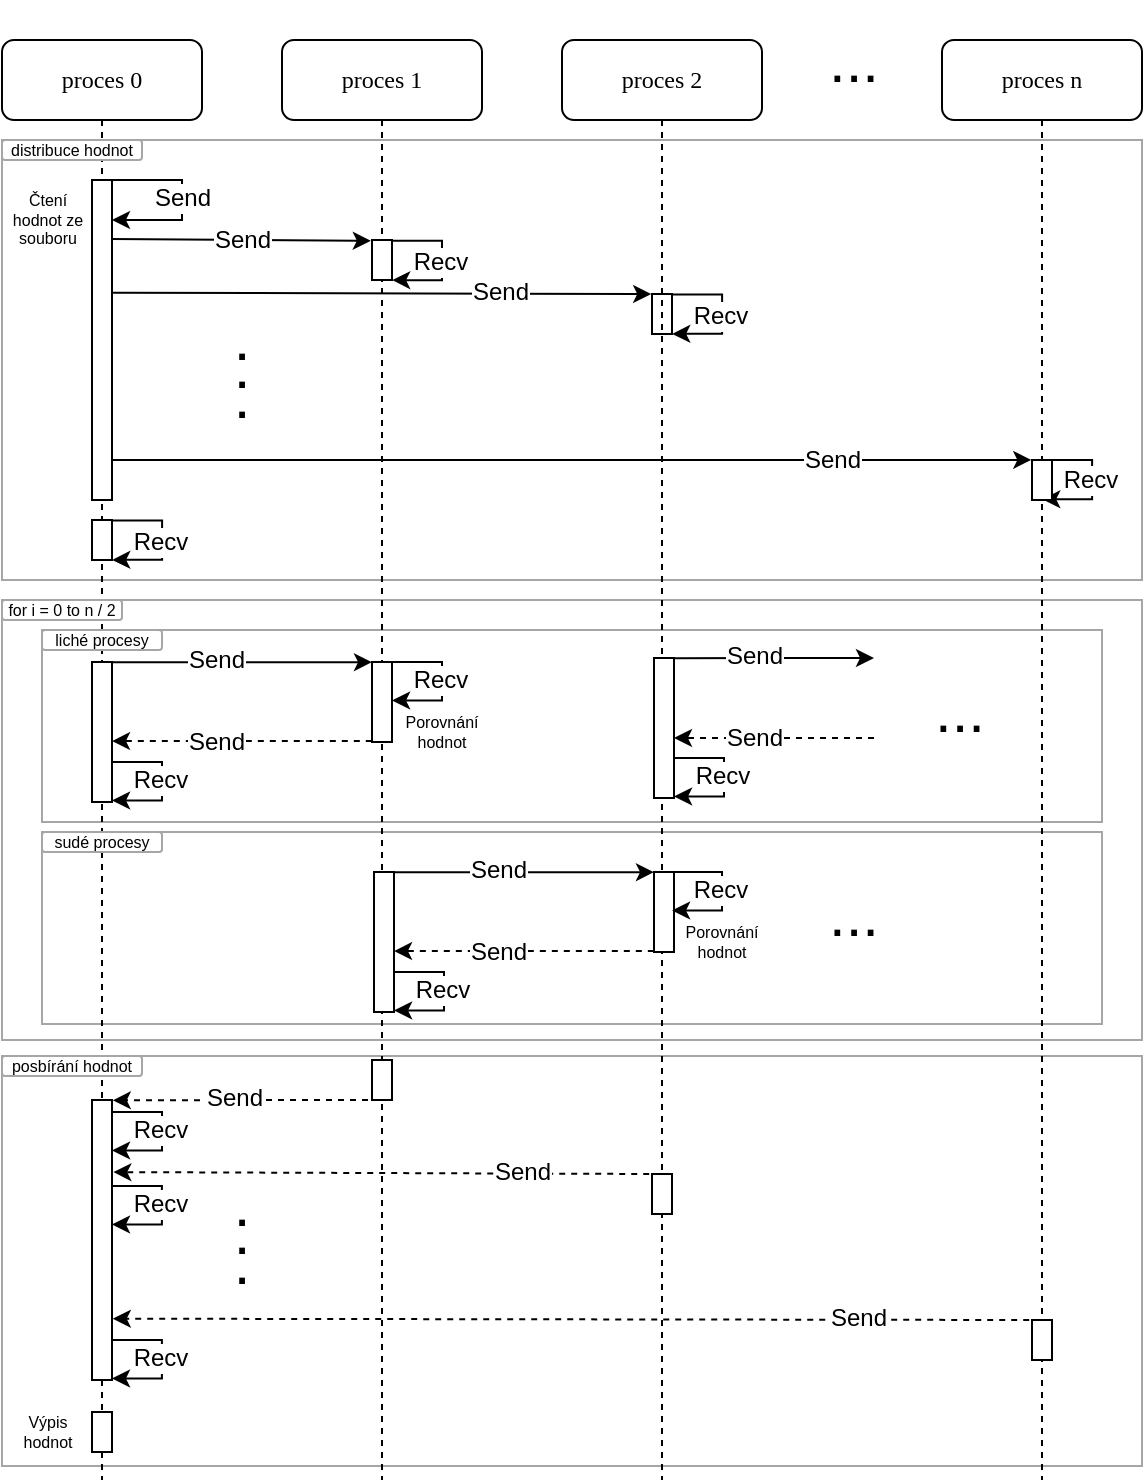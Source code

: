 <mxfile version="12.9.3" type="device"><diagram name="Page-1" id="13e1069c-82ec-6db2-03f1-153e76fe0fe0"><mxGraphModel dx="983" dy="532" grid="1" gridSize="10" guides="1" tooltips="1" connect="1" arrows="1" fold="1" page="1" pageScale="1" pageWidth="1100" pageHeight="850" background="#ffffff" math="0" shadow="0"><root><mxCell id="0"/><mxCell id="1" parent="0"/><mxCell id="UgNtC3khLpTM-rRvmd81-182" value="" style="rounded=0;whiteSpace=wrap;html=1;gradientColor=none;strokeColor=#A6A6A6;" vertex="1" parent="1"><mxGeometry x="100" y="588" width="570" height="205" as="geometry"/></mxCell><mxCell id="UgNtC3khLpTM-rRvmd81-39" value="" style="rounded=0;whiteSpace=wrap;html=1;gradientColor=none;strokeColor=#A6A6A6;" vertex="1" parent="1"><mxGeometry x="100" y="360" width="570" height="220" as="geometry"/></mxCell><mxCell id="UgNtC3khLpTM-rRvmd81-152" value="" style="rounded=0;whiteSpace=wrap;html=1;gradientColor=none;strokeColor=#A6A6A6;" vertex="1" parent="1"><mxGeometry x="120" y="476" width="530" height="96" as="geometry"/></mxCell><mxCell id="UgNtC3khLpTM-rRvmd81-22" value="" style="endArrow=classic;html=1;entryX=-0.05;entryY=0.012;entryDx=0;entryDy=0;entryPerimeter=0;" edge="1" parent="1" source="7baba1c4bc27f4b0-8" target="UgNtC3khLpTM-rRvmd81-19"><mxGeometry width="50" height="50" relative="1" as="geometry"><mxPoint x="410" y="300" as="sourcePoint"/><mxPoint x="530" y="280" as="targetPoint"/></mxGeometry></mxCell><mxCell id="UgNtC3khLpTM-rRvmd81-3" value="" style="rounded=0;whiteSpace=wrap;html=1;gradientColor=none;strokeColor=#A6A6A6;" vertex="1" parent="1"><mxGeometry x="100" y="130" width="570" height="220" as="geometry"/></mxCell><mxCell id="UgNtC3khLpTM-rRvmd81-10" value="" style="endArrow=classic;html=1;exitX=0.974;exitY=0.184;exitDx=0;exitDy=0;exitPerimeter=0;entryX=-0.06;entryY=0.02;entryDx=0;entryDy=0;entryPerimeter=0;" edge="1" parent="1" source="7baba1c4bc27f4b0-9" target="7baba1c4bc27f4b0-10"><mxGeometry width="50" height="50" relative="1" as="geometry"><mxPoint x="340" y="280" as="sourcePoint"/><mxPoint x="280" y="180" as="targetPoint"/></mxGeometry></mxCell><mxCell id="UgNtC3khLpTM-rRvmd81-11" value="Send" style="text;html=1;align=center;verticalAlign=middle;resizable=0;points=[];labelBackgroundColor=#ffffff;" vertex="1" connectable="0" parent="UgNtC3khLpTM-rRvmd81-10"><mxGeometry x="-0.175" relative="1" as="geometry"><mxPoint x="11.66" y="0.16" as="offset"/></mxGeometry></mxCell><mxCell id="UgNtC3khLpTM-rRvmd81-15" value="&lt;font style=&quot;font-size: 30px&quot;&gt;...&lt;/font&gt;" style="text;html=1;strokeColor=none;fillColor=none;align=center;verticalAlign=middle;whiteSpace=wrap;rounded=0;" vertex="1" parent="1"><mxGeometry x="506" y="60" width="40" height="60" as="geometry"/></mxCell><mxCell id="UgNtC3khLpTM-rRvmd81-18" value="" style="html=1;points=[];perimeter=orthogonalPerimeter;rounded=0;shadow=0;comic=0;labelBackgroundColor=none;strokeWidth=1;fontFamily=Verdana;fontSize=12;align=center;" vertex="1" parent="1"><mxGeometry x="425" y="207" width="10" height="20" as="geometry"/></mxCell><mxCell id="UgNtC3khLpTM-rRvmd81-20" value="" style="endArrow=classic;html=1;entryX=-0.042;entryY=0.002;entryDx=0;entryDy=0;entryPerimeter=0;exitX=1.053;exitY=0.352;exitDx=0;exitDy=0;exitPerimeter=0;" edge="1" parent="1" source="7baba1c4bc27f4b0-9" target="UgNtC3khLpTM-rRvmd81-18"><mxGeometry width="50" height="50" relative="1" as="geometry"><mxPoint x="160" y="207" as="sourcePoint"/><mxPoint x="424.52" y="201.96" as="targetPoint"/></mxGeometry></mxCell><mxCell id="UgNtC3khLpTM-rRvmd81-21" value="Send" style="text;html=1;align=center;verticalAlign=middle;resizable=0;points=[];labelBackgroundColor=#ffffff;" vertex="1" connectable="0" parent="UgNtC3khLpTM-rRvmd81-20"><mxGeometry x="0.436" y="1" relative="1" as="geometry"><mxPoint as="offset"/></mxGeometry></mxCell><mxCell id="UgNtC3khLpTM-rRvmd81-28" value="" style="endArrow=classic;html=1;edgeStyle=orthogonalEdgeStyle;rounded=0;exitX=0.997;exitY=0.021;exitDx=0;exitDy=0;exitPerimeter=0;entryX=1.009;entryY=1.003;entryDx=0;entryDy=0;entryPerimeter=0;" edge="1" parent="1"><mxGeometry width="50" height="50" relative="1" as="geometry"><mxPoint x="435" y="207.3" as="sourcePoint"/><mxPoint x="435.12" y="226.94" as="targetPoint"/><Array as="points"><mxPoint x="460.03" y="206.88"/><mxPoint x="460.03" y="226.88"/></Array></mxGeometry></mxCell><mxCell id="UgNtC3khLpTM-rRvmd81-29" value="Recv" style="text;html=1;align=center;verticalAlign=middle;resizable=0;points=[];labelBackgroundColor=#ffffff;" vertex="1" connectable="0" parent="UgNtC3khLpTM-rRvmd81-28"><mxGeometry x="-0.001" y="-1" relative="1" as="geometry"><mxPoint as="offset"/></mxGeometry></mxCell><mxCell id="UgNtC3khLpTM-rRvmd81-30" value="" style="endArrow=classic;html=1;edgeStyle=orthogonalEdgeStyle;rounded=0;exitX=0.997;exitY=0.021;exitDx=0;exitDy=0;exitPerimeter=0;entryX=1.009;entryY=1.003;entryDx=0;entryDy=0;entryPerimeter=0;" edge="1" parent="1"><mxGeometry width="50" height="50" relative="1" as="geometry"><mxPoint x="620" y="290" as="sourcePoint"/><mxPoint x="620.12" y="309.64" as="targetPoint"/><Array as="points"><mxPoint x="645.03" y="289.58"/><mxPoint x="645.03" y="309.58"/></Array></mxGeometry></mxCell><mxCell id="UgNtC3khLpTM-rRvmd81-31" value="Recv" style="text;html=1;align=center;verticalAlign=middle;resizable=0;points=[];labelBackgroundColor=#ffffff;" vertex="1" connectable="0" parent="UgNtC3khLpTM-rRvmd81-30"><mxGeometry x="-0.001" y="-1" relative="1" as="geometry"><mxPoint as="offset"/></mxGeometry></mxCell><mxCell id="UgNtC3khLpTM-rRvmd81-32" value="" style="endArrow=classic;html=1;entryX=-0.036;entryY=-0.001;entryDx=0;entryDy=0;entryPerimeter=0;" edge="1" parent="1" source="7baba1c4bc27f4b0-9" target="UgNtC3khLpTM-rRvmd81-19"><mxGeometry width="50" height="50" relative="1" as="geometry"><mxPoint x="370" y="310" as="sourcePoint"/><mxPoint x="420" y="260" as="targetPoint"/></mxGeometry></mxCell><mxCell id="UgNtC3khLpTM-rRvmd81-33" value="Send" style="text;html=1;align=center;verticalAlign=middle;resizable=0;points=[];labelBackgroundColor=#ffffff;" vertex="1" connectable="0" parent="UgNtC3khLpTM-rRvmd81-32"><mxGeometry x="0.565" relative="1" as="geometry"><mxPoint as="offset"/></mxGeometry></mxCell><mxCell id="UgNtC3khLpTM-rRvmd81-46" value="Čtení hodnot ze souboru" style="text;html=1;strokeColor=none;fillColor=none;align=center;verticalAlign=middle;whiteSpace=wrap;rounded=0;shadow=0;glass=0;comic=0;fontSize=8;" vertex="1" parent="1"><mxGeometry x="103" y="160" width="40" height="20" as="geometry"/></mxCell><mxCell id="UgNtC3khLpTM-rRvmd81-69" value="" style="rounded=0;whiteSpace=wrap;html=1;gradientColor=none;strokeColor=#A6A6A6;" vertex="1" parent="1"><mxGeometry x="120" y="375" width="530" height="96" as="geometry"/></mxCell><mxCell id="UgNtC3khLpTM-rRvmd81-43" value="" style="endArrow=classic;html=1;fontSize=8;exitX=0.998;exitY=0.001;exitDx=0;exitDy=0;exitPerimeter=0;entryX=-0.002;entryY=0.002;entryDx=0;entryDy=0;entryPerimeter=0;" edge="1" parent="1" source="UgNtC3khLpTM-rRvmd81-41" target="UgNtC3khLpTM-rRvmd81-42"><mxGeometry width="50" height="50" relative="1" as="geometry"><mxPoint x="370" y="421" as="sourcePoint"/><mxPoint x="420" y="371" as="targetPoint"/></mxGeometry></mxCell><mxCell id="UgNtC3khLpTM-rRvmd81-47" value="Send" style="text;html=1;align=center;verticalAlign=middle;resizable=0;points=[];labelBackgroundColor=#ffffff;fontSize=12;" vertex="1" connectable="0" parent="UgNtC3khLpTM-rRvmd81-43"><mxGeometry x="-0.197" y="1" relative="1" as="geometry"><mxPoint as="offset"/></mxGeometry></mxCell><mxCell id="UgNtC3khLpTM-rRvmd81-57" value="" style="endArrow=classic;html=1;edgeStyle=orthogonalEdgeStyle;rounded=0;exitX=0.997;exitY=0.021;exitDx=0;exitDy=0;exitPerimeter=0;entryX=1.004;entryY=0.481;entryDx=0;entryDy=0;entryPerimeter=0;" edge="1" parent="1" target="UgNtC3khLpTM-rRvmd81-42"><mxGeometry width="50" height="50" relative="1" as="geometry"><mxPoint x="290" y="391.01" as="sourcePoint"/><mxPoint x="300" y="411" as="targetPoint"/><Array as="points"><mxPoint x="320" y="391"/><mxPoint x="320" y="410"/></Array></mxGeometry></mxCell><mxCell id="UgNtC3khLpTM-rRvmd81-58" value="Recv" style="text;html=1;align=center;verticalAlign=middle;resizable=0;points=[];labelBackgroundColor=#ffffff;" vertex="1" connectable="0" parent="UgNtC3khLpTM-rRvmd81-57"><mxGeometry x="-0.001" y="-1" relative="1" as="geometry"><mxPoint y="2" as="offset"/></mxGeometry></mxCell><mxCell id="UgNtC3khLpTM-rRvmd81-59" value="Porovnání hodnot" style="text;html=1;strokeColor=none;fillColor=none;align=center;verticalAlign=middle;whiteSpace=wrap;rounded=0;shadow=0;glass=0;comic=0;fontSize=8;" vertex="1" parent="1"><mxGeometry x="300" y="416" width="40" height="20" as="geometry"/></mxCell><mxCell id="UgNtC3khLpTM-rRvmd81-60" value="" style="endArrow=classic;html=1;fontSize=12;exitX=-0.009;exitY=0.988;exitDx=0;exitDy=0;exitPerimeter=0;dashed=1;" edge="1" parent="1" source="UgNtC3khLpTM-rRvmd81-42" target="UgNtC3khLpTM-rRvmd81-41"><mxGeometry width="50" height="50" relative="1" as="geometry"><mxPoint x="210" y="391" as="sourcePoint"/><mxPoint x="260" y="341" as="targetPoint"/></mxGeometry></mxCell><mxCell id="UgNtC3khLpTM-rRvmd81-62" value="Send" style="text;html=1;align=center;verticalAlign=middle;resizable=0;points=[];labelBackgroundColor=#ffffff;fontSize=12;" vertex="1" connectable="0" parent="UgNtC3khLpTM-rRvmd81-60"><mxGeometry x="0.205" relative="1" as="geometry"><mxPoint as="offset"/></mxGeometry></mxCell><mxCell id="UgNtC3khLpTM-rRvmd81-67" value="" style="endArrow=classic;html=1;edgeStyle=orthogonalEdgeStyle;rounded=0;entryX=1.004;entryY=0.481;entryDx=0;entryDy=0;entryPerimeter=0;" edge="1" parent="1"><mxGeometry width="50" height="50" relative="1" as="geometry"><mxPoint x="155" y="441" as="sourcePoint"/><mxPoint x="155.04" y="460.24" as="targetPoint"/><Array as="points"><mxPoint x="180" y="441"/><mxPoint x="180" y="460"/></Array></mxGeometry></mxCell><mxCell id="UgNtC3khLpTM-rRvmd81-68" value="Recv" style="text;html=1;align=center;verticalAlign=middle;resizable=0;points=[];labelBackgroundColor=#ffffff;" vertex="1" connectable="0" parent="UgNtC3khLpTM-rRvmd81-67"><mxGeometry x="-0.001" y="-1" relative="1" as="geometry"><mxPoint y="-1" as="offset"/></mxGeometry></mxCell><mxCell id="7baba1c4bc27f4b0-8" value="proces 0" style="shape=umlLifeline;perimeter=lifelinePerimeter;whiteSpace=wrap;html=1;container=1;collapsible=0;recursiveResize=0;outlineConnect=0;rounded=1;shadow=0;comic=0;labelBackgroundColor=none;strokeWidth=1;fontFamily=Verdana;fontSize=12;align=center;" parent="1" vertex="1"><mxGeometry x="100" y="80" width="100" height="720" as="geometry"/></mxCell><mxCell id="UgNtC3khLpTM-rRvmd81-5" value="" style="endArrow=classic;html=1;edgeStyle=orthogonalEdgeStyle;rounded=0;" edge="1" parent="7baba1c4bc27f4b0-8" source="7baba1c4bc27f4b0-9"><mxGeometry width="50" height="50" relative="1" as="geometry"><mxPoint x="60" y="80" as="sourcePoint"/><mxPoint x="55" y="90" as="targetPoint"/><Array as="points"><mxPoint x="90" y="70"/><mxPoint x="90" y="90"/></Array></mxGeometry></mxCell><mxCell id="UgNtC3khLpTM-rRvmd81-6" value="Send" style="text;html=1;align=center;verticalAlign=middle;resizable=0;points=[];labelBackgroundColor=#ffffff;" vertex="1" connectable="0" parent="UgNtC3khLpTM-rRvmd81-5"><mxGeometry x="-0.222" y="-8" relative="1" as="geometry"><mxPoint x="8" y="9" as="offset"/></mxGeometry></mxCell><mxCell id="7baba1c4bc27f4b0-9" value="" style="html=1;points=[];perimeter=orthogonalPerimeter;rounded=0;shadow=0;comic=0;labelBackgroundColor=none;strokeWidth=1;fontFamily=Verdana;fontSize=12;align=center;gradientColor=none;" parent="7baba1c4bc27f4b0-8" vertex="1"><mxGeometry x="45" y="70" width="10" height="160" as="geometry"/></mxCell><mxCell id="UgNtC3khLpTM-rRvmd81-36" value="" style="html=1;points=[];perimeter=orthogonalPerimeter;rounded=0;shadow=0;comic=0;labelBackgroundColor=none;strokeWidth=1;fontFamily=Verdana;fontSize=12;align=center;" vertex="1" parent="7baba1c4bc27f4b0-8"><mxGeometry x="45" y="240" width="10" height="20" as="geometry"/></mxCell><mxCell id="UgNtC3khLpTM-rRvmd81-37" value="" style="endArrow=classic;html=1;edgeStyle=orthogonalEdgeStyle;rounded=0;exitX=0.997;exitY=0.021;exitDx=0;exitDy=0;exitPerimeter=0;entryX=1.009;entryY=1.003;entryDx=0;entryDy=0;entryPerimeter=0;" edge="1" parent="7baba1c4bc27f4b0-8"><mxGeometry width="50" height="50" relative="1" as="geometry"><mxPoint x="55" y="240.3" as="sourcePoint"/><mxPoint x="55.12" y="259.94" as="targetPoint"/><Array as="points"><mxPoint x="80.03" y="239.88"/><mxPoint x="80.03" y="259.88"/></Array></mxGeometry></mxCell><mxCell id="UgNtC3khLpTM-rRvmd81-38" value="Recv" style="text;html=1;align=center;verticalAlign=middle;resizable=0;points=[];labelBackgroundColor=#ffffff;" vertex="1" connectable="0" parent="UgNtC3khLpTM-rRvmd81-37"><mxGeometry x="-0.001" y="-1" relative="1" as="geometry"><mxPoint as="offset"/></mxGeometry></mxCell><mxCell id="UgNtC3khLpTM-rRvmd81-41" value="" style="html=1;points=[];perimeter=orthogonalPerimeter;rounded=0;shadow=0;comic=0;labelBackgroundColor=none;strokeWidth=1;fontFamily=Verdana;fontSize=12;align=center;gradientColor=none;" vertex="1" parent="7baba1c4bc27f4b0-8"><mxGeometry x="45" y="311" width="10" height="70" as="geometry"/></mxCell><mxCell id="UgNtC3khLpTM-rRvmd81-158" value="" style="html=1;points=[];perimeter=orthogonalPerimeter;rounded=0;shadow=0;comic=0;labelBackgroundColor=none;strokeWidth=1;fontFamily=Verdana;fontSize=12;align=center;gradientColor=none;" vertex="1" parent="7baba1c4bc27f4b0-8"><mxGeometry x="45" y="530" width="10" height="140" as="geometry"/></mxCell><mxCell id="UgNtC3khLpTM-rRvmd81-159" value="" style="html=1;points=[];perimeter=orthogonalPerimeter;rounded=0;shadow=0;comic=0;labelBackgroundColor=none;strokeWidth=1;fontFamily=Verdana;fontSize=12;align=center;" vertex="1" parent="7baba1c4bc27f4b0-8"><mxGeometry x="45" y="686" width="10" height="20" as="geometry"/></mxCell><mxCell id="UgNtC3khLpTM-rRvmd81-40" value="&lt;font style=&quot;font-size: 8px&quot;&gt;for i = 0 to n / 2&lt;/font&gt;" style="text;html=1;strokeColor=#A6A6A6;fillColor=#ffffff;align=center;verticalAlign=middle;whiteSpace=wrap;rounded=1;fontSize=8;glass=0;shadow=0;comic=0;" vertex="1" parent="1"><mxGeometry x="100" y="360" width="60" height="10" as="geometry"/></mxCell><mxCell id="7baba1c4bc27f4b0-2" value="proces 1" style="shape=umlLifeline;perimeter=lifelinePerimeter;whiteSpace=wrap;html=1;container=1;collapsible=0;recursiveResize=0;outlineConnect=0;rounded=1;shadow=0;comic=0;labelBackgroundColor=none;strokeWidth=1;fontFamily=Verdana;fontSize=12;align=center;" parent="1" vertex="1"><mxGeometry x="240" y="80" width="100" height="720" as="geometry"/></mxCell><mxCell id="7baba1c4bc27f4b0-10" value="" style="html=1;points=[];perimeter=orthogonalPerimeter;rounded=0;shadow=0;comic=0;labelBackgroundColor=none;strokeWidth=1;fontFamily=Verdana;fontSize=12;align=center;" parent="7baba1c4bc27f4b0-2" vertex="1"><mxGeometry x="45" y="100" width="10" height="20" as="geometry"/></mxCell><mxCell id="UgNtC3khLpTM-rRvmd81-26" value="" style="endArrow=classic;html=1;edgeStyle=orthogonalEdgeStyle;rounded=0;exitX=0.997;exitY=0.021;exitDx=0;exitDy=0;exitPerimeter=0;entryX=1.009;entryY=1.003;entryDx=0;entryDy=0;entryPerimeter=0;" edge="1" parent="7baba1c4bc27f4b0-2" source="7baba1c4bc27f4b0-10" target="7baba1c4bc27f4b0-10"><mxGeometry width="50" height="50" relative="1" as="geometry"><mxPoint x="110" y="109.999" as="sourcePoint"/><mxPoint x="110" y="129.97" as="targetPoint"/><Array as="points"><mxPoint x="80" y="100"/><mxPoint x="80" y="120"/></Array></mxGeometry></mxCell><mxCell id="UgNtC3khLpTM-rRvmd81-27" value="Recv" style="text;html=1;align=center;verticalAlign=middle;resizable=0;points=[];labelBackgroundColor=#ffffff;" vertex="1" connectable="0" parent="UgNtC3khLpTM-rRvmd81-26"><mxGeometry x="-0.001" y="-1" relative="1" as="geometry"><mxPoint as="offset"/></mxGeometry></mxCell><mxCell id="UgNtC3khLpTM-rRvmd81-42" value="" style="html=1;points=[];perimeter=orthogonalPerimeter;rounded=0;shadow=0;comic=0;labelBackgroundColor=none;strokeWidth=1;fontFamily=Verdana;fontSize=12;align=center;gradientColor=none;" vertex="1" parent="7baba1c4bc27f4b0-2"><mxGeometry x="45" y="311" width="10" height="40" as="geometry"/></mxCell><mxCell id="UgNtC3khLpTM-rRvmd81-161" value="" style="html=1;points=[];perimeter=orthogonalPerimeter;rounded=0;shadow=0;comic=0;labelBackgroundColor=none;strokeWidth=1;fontFamily=Verdana;fontSize=12;align=center;" vertex="1" parent="7baba1c4bc27f4b0-2"><mxGeometry x="45" y="510" width="10" height="20" as="geometry"/></mxCell><mxCell id="UgNtC3khLpTM-rRvmd81-34" value="&lt;font style=&quot;font-size: 8px;&quot;&gt;distribuce hodnot&lt;/font&gt;" style="text;html=1;strokeColor=#A6A6A6;fillColor=#ffffff;align=center;verticalAlign=middle;whiteSpace=wrap;rounded=1;fontSize=8;glass=0;shadow=0;comic=0;" vertex="1" parent="1"><mxGeometry x="100" y="130" width="70" height="10" as="geometry"/></mxCell><mxCell id="7baba1c4bc27f4b0-3" value="proces 2" style="shape=umlLifeline;perimeter=lifelinePerimeter;whiteSpace=wrap;html=1;container=1;collapsible=0;recursiveResize=0;outlineConnect=0;rounded=1;shadow=0;comic=0;labelBackgroundColor=none;strokeWidth=1;fontFamily=Verdana;fontSize=12;align=center;" parent="1" vertex="1"><mxGeometry x="380" y="80" width="100" height="720" as="geometry"/></mxCell><mxCell id="UgNtC3khLpTM-rRvmd81-162" value="" style="html=1;points=[];perimeter=orthogonalPerimeter;rounded=0;shadow=0;comic=0;labelBackgroundColor=none;strokeWidth=1;fontFamily=Verdana;fontSize=12;align=center;" vertex="1" parent="7baba1c4bc27f4b0-3"><mxGeometry x="45" y="567" width="10" height="20" as="geometry"/></mxCell><mxCell id="UgNtC3khLpTM-rRvmd81-13" value="proces n" style="shape=umlLifeline;perimeter=lifelinePerimeter;whiteSpace=wrap;html=1;container=1;collapsible=0;recursiveResize=0;outlineConnect=0;rounded=1;shadow=0;comic=0;labelBackgroundColor=none;strokeWidth=1;fontFamily=Verdana;fontSize=12;align=center;" vertex="1" parent="1"><mxGeometry x="570" y="80" width="100" height="720" as="geometry"/></mxCell><mxCell id="UgNtC3khLpTM-rRvmd81-19" value="" style="html=1;points=[];perimeter=orthogonalPerimeter;rounded=0;shadow=0;comic=0;labelBackgroundColor=none;strokeWidth=1;fontFamily=Verdana;fontSize=12;align=center;" vertex="1" parent="UgNtC3khLpTM-rRvmd81-13"><mxGeometry x="45" y="210" width="10" height="20" as="geometry"/></mxCell><mxCell id="UgNtC3khLpTM-rRvmd81-163" value="" style="html=1;points=[];perimeter=orthogonalPerimeter;rounded=0;shadow=0;comic=0;labelBackgroundColor=none;strokeWidth=1;fontFamily=Verdana;fontSize=12;align=center;" vertex="1" parent="UgNtC3khLpTM-rRvmd81-13"><mxGeometry x="45" y="640" width="10" height="20" as="geometry"/></mxCell><mxCell id="UgNtC3khLpTM-rRvmd81-70" value="&lt;font style=&quot;font-size: 8px&quot;&gt;liché procesy&lt;/font&gt;" style="text;html=1;strokeColor=#A6A6A6;fillColor=#ffffff;align=center;verticalAlign=middle;whiteSpace=wrap;rounded=1;fontSize=8;glass=0;shadow=0;comic=0;" vertex="1" parent="1"><mxGeometry x="120" y="375" width="60" height="10" as="geometry"/></mxCell><mxCell id="UgNtC3khLpTM-rRvmd81-71" value="&lt;font style=&quot;font-size: 30px&quot;&gt;...&lt;/font&gt;" style="text;html=1;strokeColor=none;fillColor=none;align=center;verticalAlign=middle;whiteSpace=wrap;rounded=0;" vertex="1" parent="1"><mxGeometry x="559" y="385" width="40" height="60" as="geometry"/></mxCell><mxCell id="UgNtC3khLpTM-rRvmd81-134" value="" style="endArrow=classic;html=1;fontSize=8;exitX=0.998;exitY=0.001;exitDx=0;exitDy=0;exitPerimeter=0;" edge="1" parent="1" source="UgNtC3khLpTM-rRvmd81-140"><mxGeometry width="50" height="50" relative="1" as="geometry"><mxPoint x="651" y="419" as="sourcePoint"/><mxPoint x="536" y="389" as="targetPoint"/></mxGeometry></mxCell><mxCell id="UgNtC3khLpTM-rRvmd81-135" value="Send" style="text;html=1;align=center;verticalAlign=middle;resizable=0;points=[];labelBackgroundColor=#ffffff;fontSize=12;" vertex="1" connectable="0" parent="UgNtC3khLpTM-rRvmd81-134"><mxGeometry x="-0.197" y="1" relative="1" as="geometry"><mxPoint as="offset"/></mxGeometry></mxCell><mxCell id="UgNtC3khLpTM-rRvmd81-136" value="" style="endArrow=classic;html=1;fontSize=12;dashed=1;" edge="1" parent="1" target="UgNtC3khLpTM-rRvmd81-140"><mxGeometry width="50" height="50" relative="1" as="geometry"><mxPoint x="536" y="429" as="sourcePoint"/><mxPoint x="541" y="339" as="targetPoint"/></mxGeometry></mxCell><mxCell id="UgNtC3khLpTM-rRvmd81-137" value="Send" style="text;html=1;align=center;verticalAlign=middle;resizable=0;points=[];labelBackgroundColor=#ffffff;fontSize=12;" vertex="1" connectable="0" parent="UgNtC3khLpTM-rRvmd81-136"><mxGeometry x="0.205" relative="1" as="geometry"><mxPoint as="offset"/></mxGeometry></mxCell><mxCell id="UgNtC3khLpTM-rRvmd81-138" value="" style="endArrow=classic;html=1;edgeStyle=orthogonalEdgeStyle;rounded=0;entryX=1.004;entryY=0.481;entryDx=0;entryDy=0;entryPerimeter=0;" edge="1" parent="1"><mxGeometry width="50" height="50" relative="1" as="geometry"><mxPoint x="436" y="439" as="sourcePoint"/><mxPoint x="436.04" y="458.24" as="targetPoint"/><Array as="points"><mxPoint x="461" y="439"/><mxPoint x="461" y="458"/></Array></mxGeometry></mxCell><mxCell id="UgNtC3khLpTM-rRvmd81-139" value="Recv" style="text;html=1;align=center;verticalAlign=middle;resizable=0;points=[];labelBackgroundColor=#ffffff;" vertex="1" connectable="0" parent="UgNtC3khLpTM-rRvmd81-138"><mxGeometry x="-0.001" y="-1" relative="1" as="geometry"><mxPoint y="-1" as="offset"/></mxGeometry></mxCell><mxCell id="UgNtC3khLpTM-rRvmd81-140" value="" style="html=1;points=[];perimeter=orthogonalPerimeter;rounded=0;shadow=0;comic=0;labelBackgroundColor=none;strokeWidth=1;fontFamily=Verdana;fontSize=12;align=center;gradientColor=none;" vertex="1" parent="1"><mxGeometry x="426" y="389" width="10" height="70" as="geometry"/></mxCell><mxCell id="UgNtC3khLpTM-rRvmd81-142" value="" style="endArrow=classic;html=1;fontSize=8;exitX=0.998;exitY=0.001;exitDx=0;exitDy=0;exitPerimeter=0;entryX=-0.002;entryY=0.002;entryDx=0;entryDy=0;entryPerimeter=0;" edge="1" parent="1" source="UgNtC3khLpTM-rRvmd81-148" target="UgNtC3khLpTM-rRvmd81-149"><mxGeometry width="50" height="50" relative="1" as="geometry"><mxPoint x="511" y="526" as="sourcePoint"/><mxPoint x="561" y="476" as="targetPoint"/></mxGeometry></mxCell><mxCell id="UgNtC3khLpTM-rRvmd81-143" value="Send" style="text;html=1;align=center;verticalAlign=middle;resizable=0;points=[];labelBackgroundColor=#ffffff;fontSize=12;" vertex="1" connectable="0" parent="UgNtC3khLpTM-rRvmd81-142"><mxGeometry x="-0.197" y="1" relative="1" as="geometry"><mxPoint as="offset"/></mxGeometry></mxCell><mxCell id="UgNtC3khLpTM-rRvmd81-144" value="" style="endArrow=classic;html=1;fontSize=12;exitX=-0.009;exitY=0.988;exitDx=0;exitDy=0;exitPerimeter=0;dashed=1;" edge="1" parent="1" source="UgNtC3khLpTM-rRvmd81-149" target="UgNtC3khLpTM-rRvmd81-148"><mxGeometry width="50" height="50" relative="1" as="geometry"><mxPoint x="351" y="496" as="sourcePoint"/><mxPoint x="401" y="446" as="targetPoint"/></mxGeometry></mxCell><mxCell id="UgNtC3khLpTM-rRvmd81-145" value="Send" style="text;html=1;align=center;verticalAlign=middle;resizable=0;points=[];labelBackgroundColor=#ffffff;fontSize=12;" vertex="1" connectable="0" parent="UgNtC3khLpTM-rRvmd81-144"><mxGeometry x="0.205" relative="1" as="geometry"><mxPoint as="offset"/></mxGeometry></mxCell><mxCell id="UgNtC3khLpTM-rRvmd81-146" value="" style="endArrow=classic;html=1;edgeStyle=orthogonalEdgeStyle;rounded=0;entryX=1.004;entryY=0.481;entryDx=0;entryDy=0;entryPerimeter=0;" edge="1" parent="1"><mxGeometry width="50" height="50" relative="1" as="geometry"><mxPoint x="296" y="546" as="sourcePoint"/><mxPoint x="296.04" y="565.24" as="targetPoint"/><Array as="points"><mxPoint x="321" y="546"/><mxPoint x="321" y="565"/></Array></mxGeometry></mxCell><mxCell id="UgNtC3khLpTM-rRvmd81-147" value="Recv" style="text;html=1;align=center;verticalAlign=middle;resizable=0;points=[];labelBackgroundColor=#ffffff;" vertex="1" connectable="0" parent="UgNtC3khLpTM-rRvmd81-146"><mxGeometry x="-0.001" y="-1" relative="1" as="geometry"><mxPoint y="-1" as="offset"/></mxGeometry></mxCell><mxCell id="UgNtC3khLpTM-rRvmd81-148" value="" style="html=1;points=[];perimeter=orthogonalPerimeter;rounded=0;shadow=0;comic=0;labelBackgroundColor=none;strokeWidth=1;fontFamily=Verdana;fontSize=12;align=center;gradientColor=none;" vertex="1" parent="1"><mxGeometry x="286" y="496" width="10" height="70" as="geometry"/></mxCell><mxCell id="UgNtC3khLpTM-rRvmd81-149" value="" style="html=1;points=[];perimeter=orthogonalPerimeter;rounded=0;shadow=0;comic=0;labelBackgroundColor=none;strokeWidth=1;fontFamily=Verdana;fontSize=12;align=center;gradientColor=none;" vertex="1" parent="1"><mxGeometry x="426" y="496" width="10" height="40" as="geometry"/></mxCell><mxCell id="UgNtC3khLpTM-rRvmd81-150" value="&lt;font style=&quot;font-size: 30px&quot;&gt;...&lt;/font&gt;" style="text;html=1;strokeColor=none;fillColor=none;align=center;verticalAlign=middle;whiteSpace=wrap;rounded=0;" vertex="1" parent="1"><mxGeometry x="506" y="487" width="40" height="60" as="geometry"/></mxCell><mxCell id="UgNtC3khLpTM-rRvmd81-151" value="&lt;font style=&quot;font-size: 30px ; line-height: 0%&quot;&gt;.&lt;br&gt;.&lt;br&gt;.&lt;/font&gt;" style="text;html=1;strokeColor=none;fillColor=none;align=center;verticalAlign=middle;whiteSpace=wrap;rounded=0;" vertex="1" parent="1"><mxGeometry x="200" y="220" width="40" height="60" as="geometry"/></mxCell><mxCell id="UgNtC3khLpTM-rRvmd81-153" value="&lt;font style=&quot;font-size: 8px&quot;&gt;sudé procesy&lt;/font&gt;" style="text;html=1;strokeColor=#A6A6A6;fillColor=#ffffff;align=center;verticalAlign=middle;whiteSpace=wrap;rounded=1;fontSize=8;glass=0;shadow=0;comic=0;" vertex="1" parent="1"><mxGeometry x="120" y="476" width="60" height="10" as="geometry"/></mxCell><mxCell id="UgNtC3khLpTM-rRvmd81-154" value="" style="endArrow=classic;html=1;edgeStyle=orthogonalEdgeStyle;rounded=0;exitX=0.997;exitY=0.021;exitDx=0;exitDy=0;exitPerimeter=0;entryX=1.004;entryY=0.481;entryDx=0;entryDy=0;entryPerimeter=0;" edge="1" parent="1"><mxGeometry width="50" height="50" relative="1" as="geometry"><mxPoint x="430" y="496" as="sourcePoint"/><mxPoint x="435.04" y="515.23" as="targetPoint"/><Array as="points"><mxPoint x="460" y="495.99"/><mxPoint x="460" y="514.99"/></Array></mxGeometry></mxCell><mxCell id="UgNtC3khLpTM-rRvmd81-155" value="Recv" style="text;html=1;align=center;verticalAlign=middle;resizable=0;points=[];labelBackgroundColor=#ffffff;" vertex="1" connectable="0" parent="UgNtC3khLpTM-rRvmd81-154"><mxGeometry x="-0.001" y="-1" relative="1" as="geometry"><mxPoint y="2" as="offset"/></mxGeometry></mxCell><mxCell id="UgNtC3khLpTM-rRvmd81-156" value="Porovnání hodnot" style="text;html=1;strokeColor=none;fillColor=none;align=center;verticalAlign=middle;whiteSpace=wrap;rounded=0;shadow=0;glass=0;comic=0;fontSize=8;" vertex="1" parent="1"><mxGeometry x="440" y="520.99" width="40" height="20" as="geometry"/></mxCell><mxCell id="UgNtC3khLpTM-rRvmd81-160" value="Výpis hodnot" style="text;html=1;strokeColor=none;fillColor=none;align=center;verticalAlign=middle;whiteSpace=wrap;rounded=0;shadow=0;glass=0;comic=0;fontSize=8;" vertex="1" parent="1"><mxGeometry x="103" y="766" width="40" height="20" as="geometry"/></mxCell><mxCell id="UgNtC3khLpTM-rRvmd81-164" value="&lt;font style=&quot;font-size: 30px ; line-height: 0%&quot;&gt;.&lt;br&gt;.&lt;br&gt;.&lt;/font&gt;" style="text;html=1;strokeColor=none;fillColor=none;align=center;verticalAlign=middle;whiteSpace=wrap;rounded=0;" vertex="1" parent="1"><mxGeometry x="200" y="653" width="40" height="60" as="geometry"/></mxCell><mxCell id="UgNtC3khLpTM-rRvmd81-165" value="" style="endArrow=classic;html=1;dashed=1;fontSize=12;entryX=1.039;entryY=0.001;entryDx=0;entryDy=0;entryPerimeter=0;" edge="1" parent="1" target="UgNtC3khLpTM-rRvmd81-158"><mxGeometry width="50" height="50" relative="1" as="geometry"><mxPoint x="283" y="610" as="sourcePoint"/><mxPoint x="120" y="630" as="targetPoint"/></mxGeometry></mxCell><mxCell id="UgNtC3khLpTM-rRvmd81-169" value="Send" style="text;html=1;align=center;verticalAlign=middle;resizable=0;points=[];labelBackgroundColor=#ffffff;fontSize=12;" vertex="1" connectable="0" parent="UgNtC3khLpTM-rRvmd81-165"><mxGeometry x="0.056" y="-1" relative="1" as="geometry"><mxPoint as="offset"/></mxGeometry></mxCell><mxCell id="UgNtC3khLpTM-rRvmd81-166" value="" style="endArrow=classic;html=1;dashed=1;fontSize=12;entryX=1.067;entryY=0.136;entryDx=0;entryDy=0;entryPerimeter=0;" edge="1" parent="1"><mxGeometry width="50" height="50" relative="1" as="geometry"><mxPoint x="423.61" y="647" as="sourcePoint"/><mxPoint x="155.67" y="646.04" as="targetPoint"/></mxGeometry></mxCell><mxCell id="UgNtC3khLpTM-rRvmd81-170" value="Send" style="text;html=1;align=center;verticalAlign=middle;resizable=0;points=[];labelBackgroundColor=#ffffff;fontSize=12;" vertex="1" connectable="0" parent="UgNtC3khLpTM-rRvmd81-166"><mxGeometry x="-0.523" y="-1" relative="1" as="geometry"><mxPoint as="offset"/></mxGeometry></mxCell><mxCell id="UgNtC3khLpTM-rRvmd81-167" value="" style="endArrow=classic;html=1;dashed=1;fontSize=12;entryX=1.039;entryY=0.781;entryDx=0;entryDy=0;entryPerimeter=0;" edge="1" parent="1" target="UgNtC3khLpTM-rRvmd81-158"><mxGeometry width="50" height="50" relative="1" as="geometry"><mxPoint x="613.61" y="720" as="sourcePoint"/><mxPoint x="160" y="720" as="targetPoint"/></mxGeometry></mxCell><mxCell id="UgNtC3khLpTM-rRvmd81-171" value="Send" style="text;html=1;align=center;verticalAlign=middle;resizable=0;points=[];labelBackgroundColor=#ffffff;fontSize=12;" vertex="1" connectable="0" parent="UgNtC3khLpTM-rRvmd81-167"><mxGeometry x="-0.625" y="-1" relative="1" as="geometry"><mxPoint as="offset"/></mxGeometry></mxCell><mxCell id="UgNtC3khLpTM-rRvmd81-174" value="" style="endArrow=classic;html=1;edgeStyle=orthogonalEdgeStyle;rounded=0;entryX=1.004;entryY=0.481;entryDx=0;entryDy=0;entryPerimeter=0;" edge="1" parent="1"><mxGeometry width="50" height="50" relative="1" as="geometry"><mxPoint x="155" y="616" as="sourcePoint"/><mxPoint x="155.04" y="635.24" as="targetPoint"/><Array as="points"><mxPoint x="180" y="616"/><mxPoint x="180" y="635"/></Array></mxGeometry></mxCell><mxCell id="UgNtC3khLpTM-rRvmd81-175" value="Recv" style="text;html=1;align=center;verticalAlign=middle;resizable=0;points=[];labelBackgroundColor=#ffffff;" vertex="1" connectable="0" parent="UgNtC3khLpTM-rRvmd81-174"><mxGeometry x="-0.001" y="-1" relative="1" as="geometry"><mxPoint y="-1" as="offset"/></mxGeometry></mxCell><mxCell id="UgNtC3khLpTM-rRvmd81-176" value="" style="endArrow=classic;html=1;edgeStyle=orthogonalEdgeStyle;rounded=0;entryX=1.004;entryY=0.481;entryDx=0;entryDy=0;entryPerimeter=0;" edge="1" parent="1"><mxGeometry width="50" height="50" relative="1" as="geometry"><mxPoint x="154.97" y="653" as="sourcePoint"/><mxPoint x="155.01" y="672.24" as="targetPoint"/><Array as="points"><mxPoint x="179.97" y="653"/><mxPoint x="179.97" y="672"/></Array></mxGeometry></mxCell><mxCell id="UgNtC3khLpTM-rRvmd81-177" value="Recv" style="text;html=1;align=center;verticalAlign=middle;resizable=0;points=[];labelBackgroundColor=#ffffff;" vertex="1" connectable="0" parent="UgNtC3khLpTM-rRvmd81-176"><mxGeometry x="-0.001" y="-1" relative="1" as="geometry"><mxPoint y="-1" as="offset"/></mxGeometry></mxCell><mxCell id="UgNtC3khLpTM-rRvmd81-180" value="" style="endArrow=classic;html=1;edgeStyle=orthogonalEdgeStyle;rounded=0;entryX=1.004;entryY=0.481;entryDx=0;entryDy=0;entryPerimeter=0;" edge="1" parent="1"><mxGeometry width="50" height="50" relative="1" as="geometry"><mxPoint x="154.97" y="730" as="sourcePoint"/><mxPoint x="155.01" y="749.24" as="targetPoint"/><Array as="points"><mxPoint x="179.97" y="730"/><mxPoint x="179.97" y="749"/></Array></mxGeometry></mxCell><mxCell id="UgNtC3khLpTM-rRvmd81-181" value="Recv" style="text;html=1;align=center;verticalAlign=middle;resizable=0;points=[];labelBackgroundColor=#ffffff;" vertex="1" connectable="0" parent="UgNtC3khLpTM-rRvmd81-180"><mxGeometry x="-0.001" y="-1" relative="1" as="geometry"><mxPoint y="-1" as="offset"/></mxGeometry></mxCell><mxCell id="UgNtC3khLpTM-rRvmd81-183" value="&lt;font style=&quot;font-size: 8px&quot;&gt;posbírání hodnot&lt;/font&gt;" style="text;html=1;strokeColor=#A6A6A6;fillColor=#ffffff;align=center;verticalAlign=middle;whiteSpace=wrap;rounded=1;fontSize=8;glass=0;shadow=0;comic=0;" vertex="1" parent="1"><mxGeometry x="100" y="588" width="70" height="10" as="geometry"/></mxCell></root></mxGraphModel></diagram></mxfile>